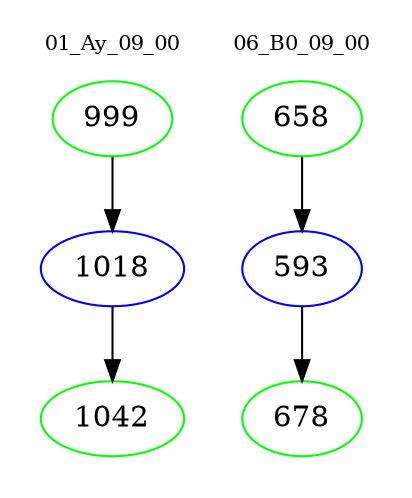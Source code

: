 digraph{
subgraph cluster_0 {
color = white
label = "01_Ay_09_00";
fontsize=10;
T0_999 [label="999", color="green"]
T0_999 -> T0_1018 [color="black"]
T0_1018 [label="1018", color="blue"]
T0_1018 -> T0_1042 [color="black"]
T0_1042 [label="1042", color="green"]
}
subgraph cluster_1 {
color = white
label = "06_B0_09_00";
fontsize=10;
T1_658 [label="658", color="green"]
T1_658 -> T1_593 [color="black"]
T1_593 [label="593", color="blue"]
T1_593 -> T1_678 [color="black"]
T1_678 [label="678", color="green"]
}
}
